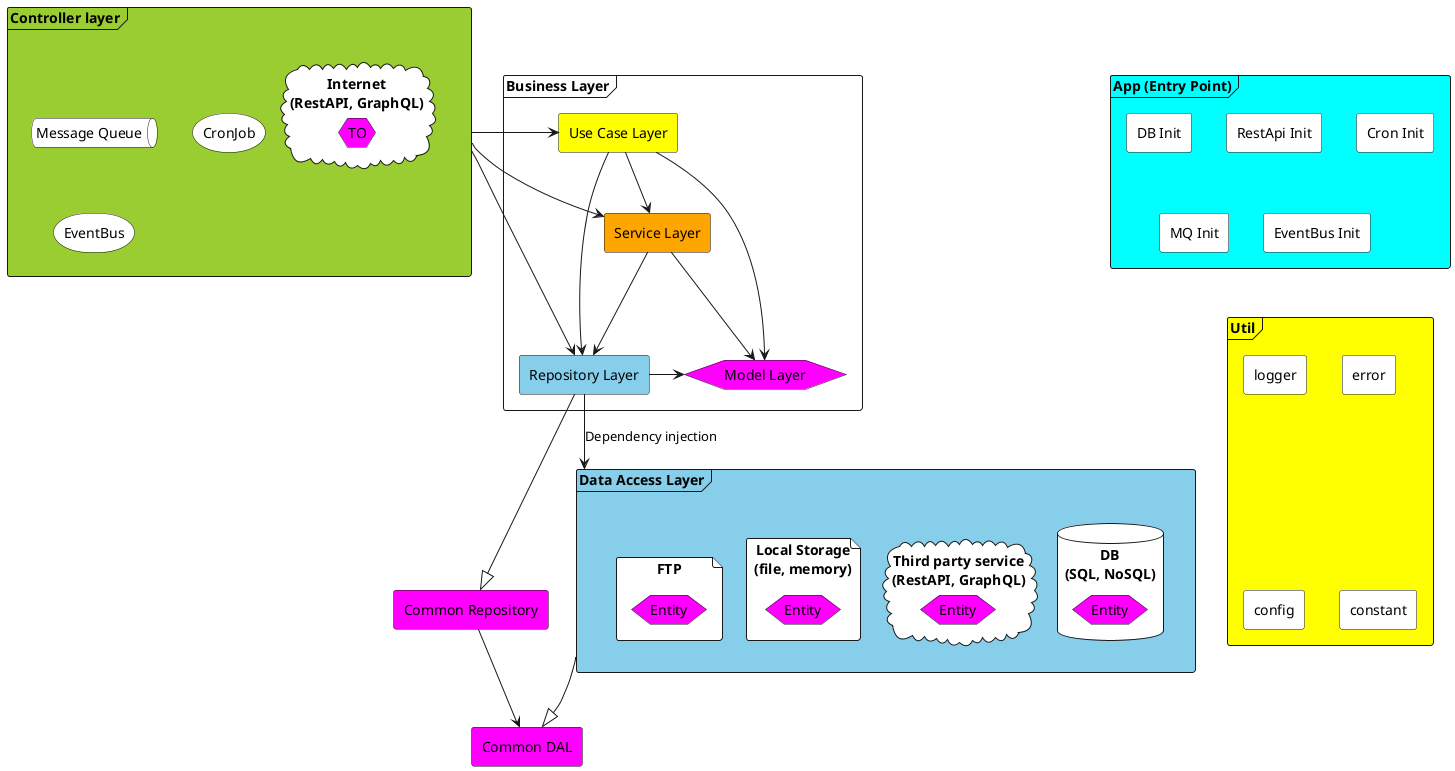 @startuml


frame "App (Entry Point)" as app #cyan {
  rectangle "DB Init" #white
  rectangle "RestApi Init" #white
  rectangle "Cron Init" #white
  rectangle "MQ Init" #white
  rectangle "EventBus Init" #white
}


frame "Controller layer" as controllerLayer #yellowgreen {
  cloud "Internet\n(RestAPI, GraphQL)" as internet #white {
    hexagon "TO" as cloudTO #fuchsia
  }
  queue "Message Queue" as messageQueue #white
  storage "CronJob" as croneJob #white
  storage "EventBus" as eventBus #white
}

rectangle "Common DAL" as commonDal #fuchsia
rectangle "Common Repository" as commonRepo #fuchsia

frame "Business Layer" as businessLayer {
  rectangle "Use Case Layer" as useCaseLayer #yellow
  rectangle "Service Layer" as serviceLayer #orange
  hexagon "Model Layer" as modelLayer #fuchsia
  rectangle "Repository Layer" as repoLayer  #skyblue
}

frame "Data Access Layer" as dal #skyblue {
  database "DB\n(SQL, NoSQL)" as db #white {
    hexagon "Entity" as dbEntity #fuchsia
  }
  cloud "Third party service\n(RestAPI, GraphQL)" as thirdPartiService #white {
    hexagon "Entity" as cloudEntity #fuchsia
  }
  file "Local Storage\n(file, memory)" as localStorage #white {
    hexagon "Entity" as lsEntity #fuchsia
  }
  file "FTP" as ftp #white {
    hexagon "Entity" as ftpEntity #fuchsia
  }
}


frame "Util" as util #yellow {
  rectangle "logger" #white
  rectangle "error" #white
  rectangle "config" #white
  rectangle "constant" #white
}

' rectangle "Module Layer" as moduleLayer

' ' ' ' ' ' '
' Relations '
' ' ' ' ' ' '

controllerLayer -right-> repoLayer
controllerLayer -right-> serviceLayer
controllerLayer -right-> useCaseLayer

dal -down-|> commonDal
repoLayer -down-|> commonRepo

commonRepo -down-> commonDal

useCaseLayer -down-> serviceLayer
useCaseLayer -right-> modelLayer
useCaseLayer -down-> repoLayer

serviceLayer -right-> modelLayer
serviceLayer -down-> repoLayer

repoLayer -right-> modelLayer
repoLayer -down-> dal : Dependency injection

@enduml
